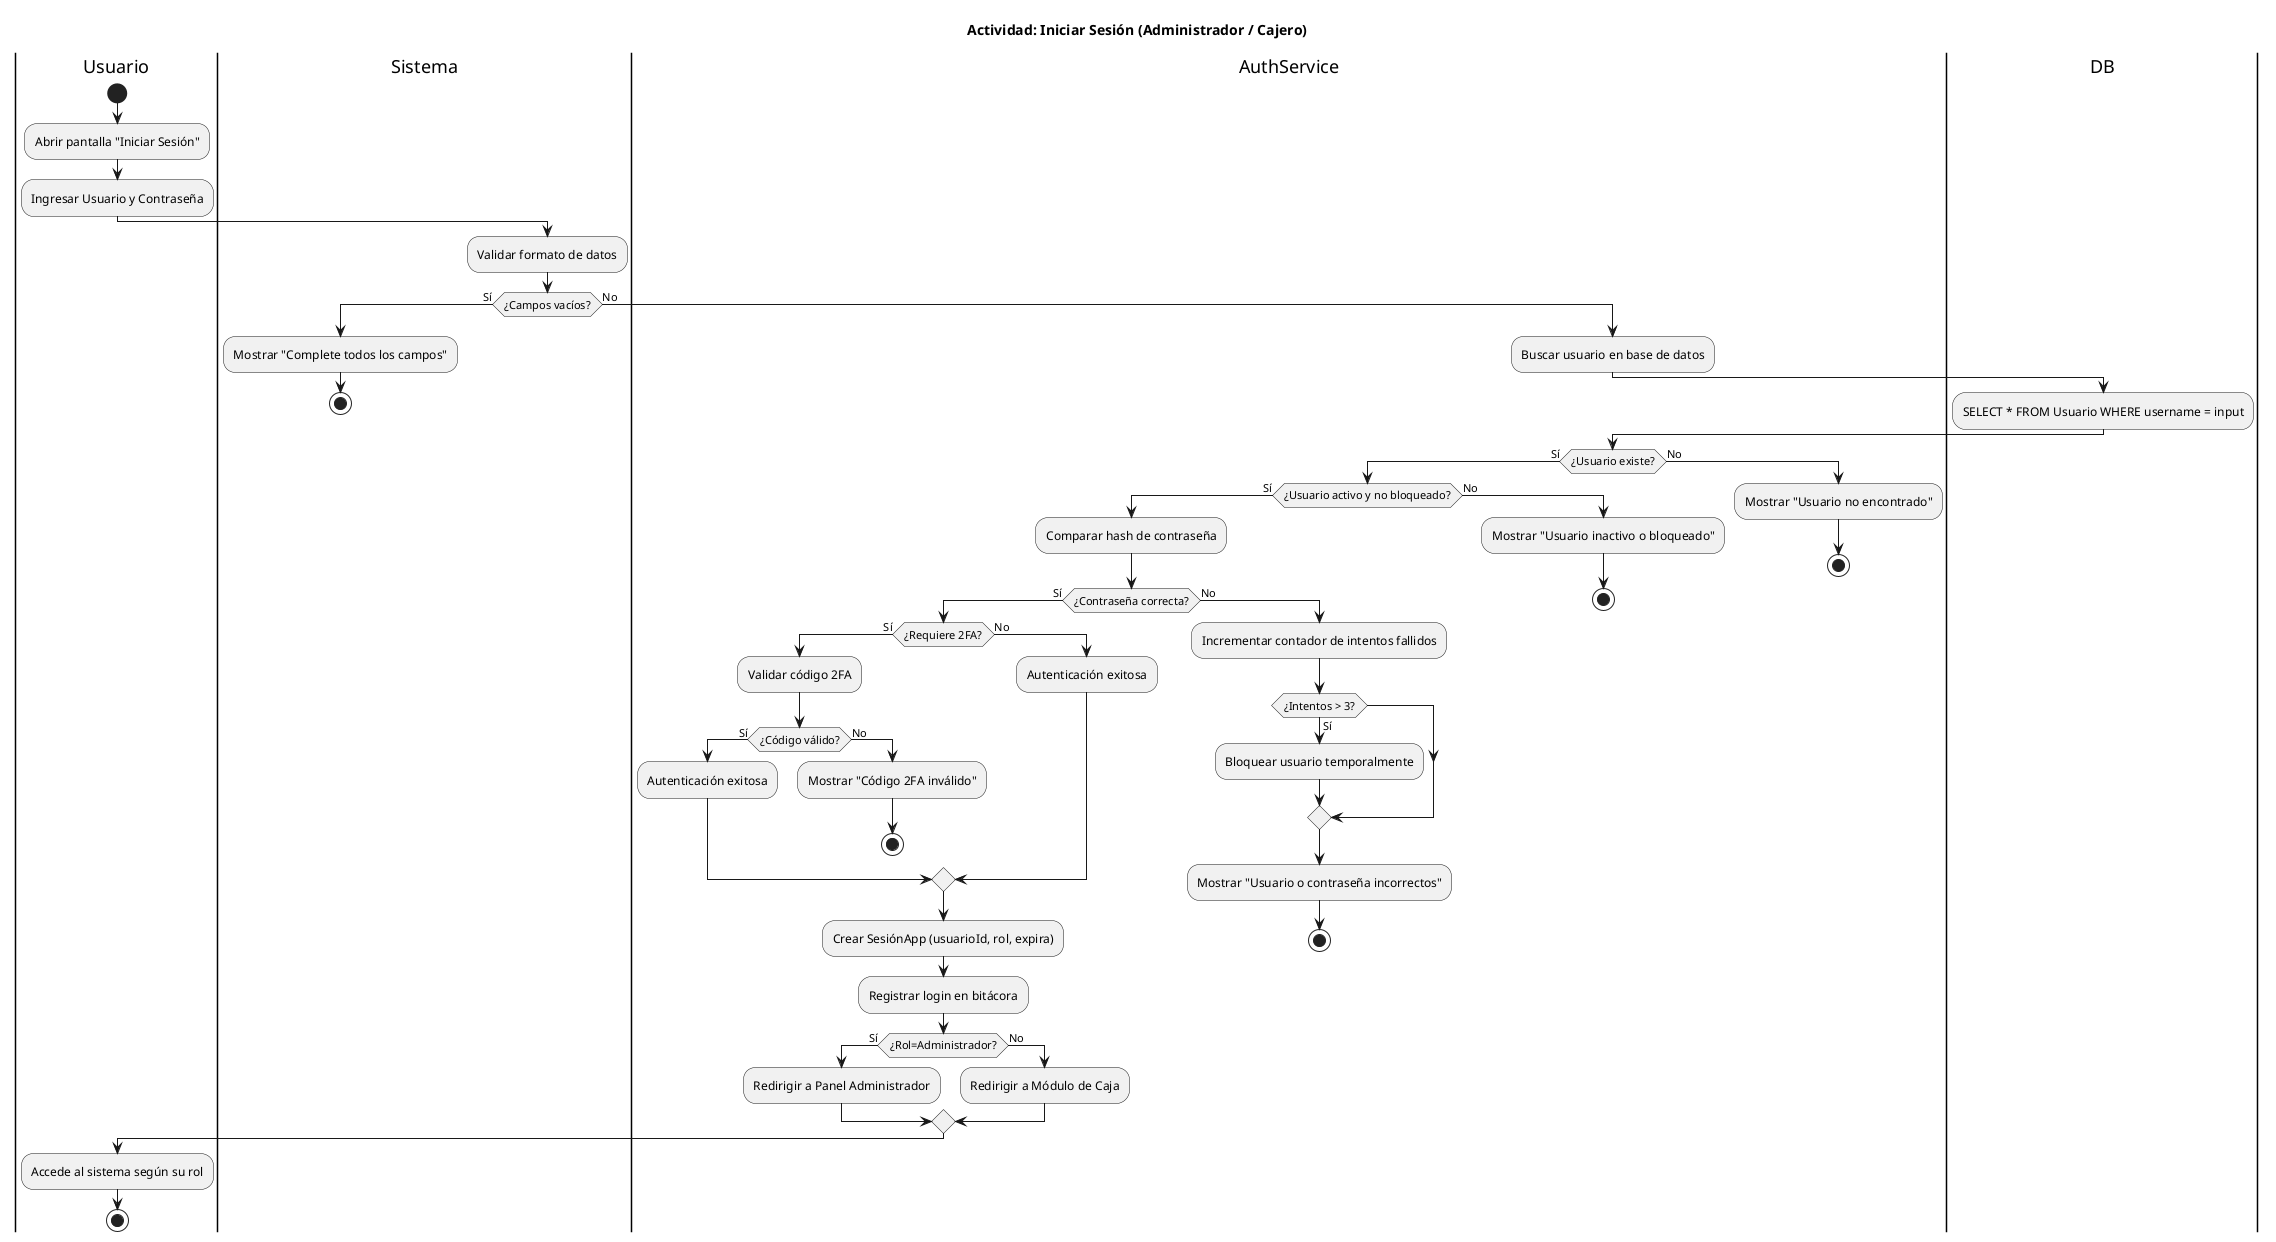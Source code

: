 @startuml
title Actividad: Iniciar Sesión (Administrador / Cajero)

|Usuario|
start
:Abrir pantalla "Iniciar Sesión";
:Ingresar Usuario y Contraseña;

|Sistema|
:Validar formato de datos;

if (¿Campos vacíos?) then (Sí)
  :Mostrar "Complete todos los campos";
  stop
else (No)
  |AuthService|
  :Buscar usuario en base de datos;
  |DB|
  :SELECT * FROM Usuario WHERE username = input;
  |AuthService|
  if (¿Usuario existe?) then (Sí)
    if (¿Usuario activo y no bloqueado?) then (Sí)
      :Comparar hash de contraseña;
      if (¿Contraseña correcta?) then (Sí)
        if (¿Requiere 2FA?) then (Sí)
          :Validar código 2FA;
          if (¿Código válido?) then (Sí)
            :Autenticación exitosa;
          else (No)
            :Mostrar "Código 2FA inválido";
            stop
          endif
        else (No)
          :Autenticación exitosa;
        endif
        :Crear SesiónApp (usuarioId, rol, expira);
        :Registrar login en bitácora;
        if (¿Rol=Administrador?) then (Sí)
          :Redirigir a Panel Administrador;
        else (No)
          :Redirigir a Módulo de Caja;
        endif
      else (No)
        :Incrementar contador de intentos fallidos;
        if (¿Intentos > 3?) then (Sí)
          :Bloquear usuario temporalmente;
        endif
        :Mostrar "Usuario o contraseña incorrectos";
        stop
      endif
    else (No)
      :Mostrar "Usuario inactivo o bloqueado";
      stop
    endif
  else (No)
    :Mostrar "Usuario no encontrado";
    stop
  endif
endif

|Usuario|
:Accede al sistema según su rol;
stop
@enduml

